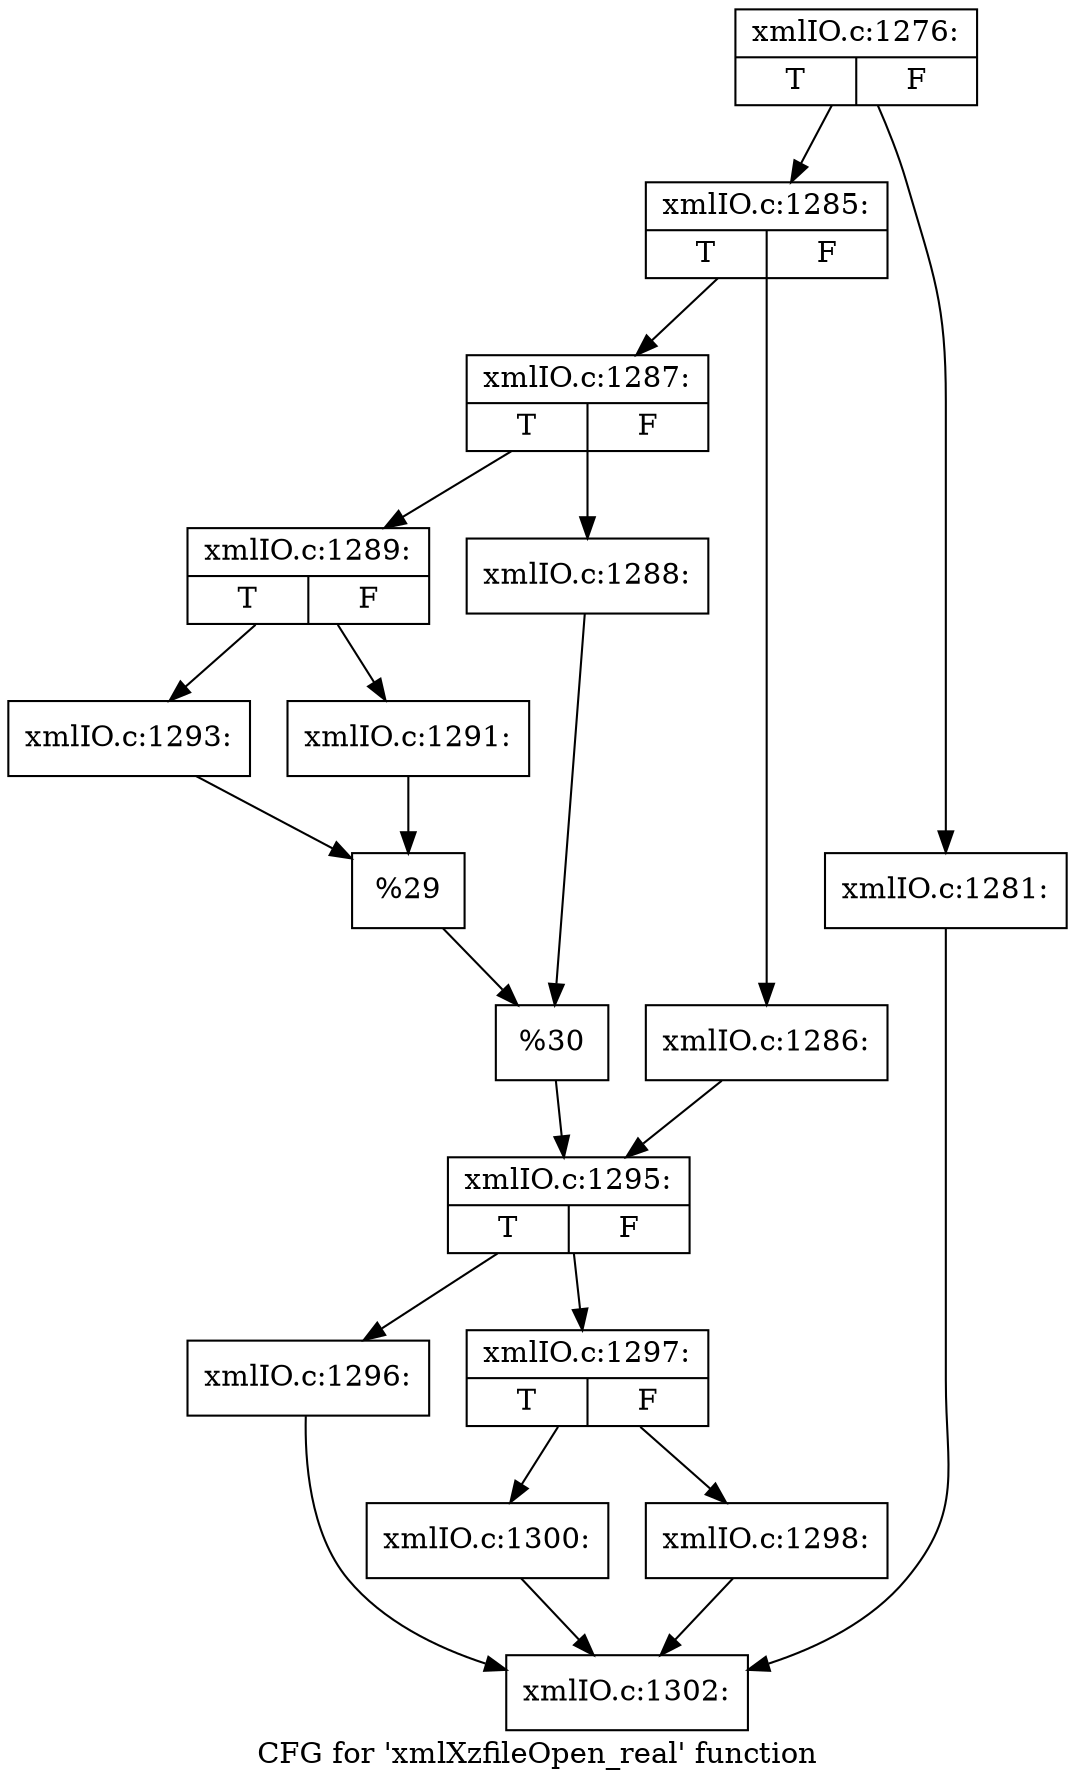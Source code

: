 digraph "CFG for 'xmlXzfileOpen_real' function" {
	label="CFG for 'xmlXzfileOpen_real' function";

	Node0x55ed3486dfa0 [shape=record,label="{xmlIO.c:1276:|{<s0>T|<s1>F}}"];
	Node0x55ed3486dfa0 -> Node0x55ed348704d0;
	Node0x55ed3486dfa0 -> Node0x55ed34870480;
	Node0x55ed34870480 [shape=record,label="{xmlIO.c:1281:}"];
	Node0x55ed34870480 -> Node0x55ed3486e190;
	Node0x55ed348704d0 [shape=record,label="{xmlIO.c:1285:|{<s0>T|<s1>F}}"];
	Node0x55ed348704d0 -> Node0x55ed34871610;
	Node0x55ed348704d0 -> Node0x55ed34871570;
	Node0x55ed34871570 [shape=record,label="{xmlIO.c:1286:}"];
	Node0x55ed34871570 -> Node0x55ed348715c0;
	Node0x55ed34871610 [shape=record,label="{xmlIO.c:1287:|{<s0>T|<s1>F}}"];
	Node0x55ed34871610 -> Node0x55ed34871e80;
	Node0x55ed34871610 -> Node0x55ed34871de0;
	Node0x55ed34871de0 [shape=record,label="{xmlIO.c:1288:}"];
	Node0x55ed34871de0 -> Node0x55ed34871e30;
	Node0x55ed34871e80 [shape=record,label="{xmlIO.c:1289:|{<s0>T|<s1>F}}"];
	Node0x55ed34871e80 -> Node0x55ed348726f0;
	Node0x55ed34871e80 -> Node0x55ed34872650;
	Node0x55ed34872650 [shape=record,label="{xmlIO.c:1291:}"];
	Node0x55ed34872650 -> Node0x55ed348726a0;
	Node0x55ed348726f0 [shape=record,label="{xmlIO.c:1293:}"];
	Node0x55ed348726f0 -> Node0x55ed348726a0;
	Node0x55ed348726a0 [shape=record,label="{%29}"];
	Node0x55ed348726a0 -> Node0x55ed34871e30;
	Node0x55ed34871e30 [shape=record,label="{%30}"];
	Node0x55ed34871e30 -> Node0x55ed348715c0;
	Node0x55ed348715c0 [shape=record,label="{xmlIO.c:1295:|{<s0>T|<s1>F}}"];
	Node0x55ed348715c0 -> Node0x55ed34873270;
	Node0x55ed348715c0 -> Node0x55ed348732c0;
	Node0x55ed34873270 [shape=record,label="{xmlIO.c:1296:}"];
	Node0x55ed34873270 -> Node0x55ed3486e190;
	Node0x55ed348732c0 [shape=record,label="{xmlIO.c:1297:|{<s0>T|<s1>F}}"];
	Node0x55ed348732c0 -> Node0x55ed348737a0;
	Node0x55ed348732c0 -> Node0x55ed34873750;
	Node0x55ed34873750 [shape=record,label="{xmlIO.c:1298:}"];
	Node0x55ed34873750 -> Node0x55ed3486e190;
	Node0x55ed348737a0 [shape=record,label="{xmlIO.c:1300:}"];
	Node0x55ed348737a0 -> Node0x55ed3486e190;
	Node0x55ed3486e190 [shape=record,label="{xmlIO.c:1302:}"];
}
